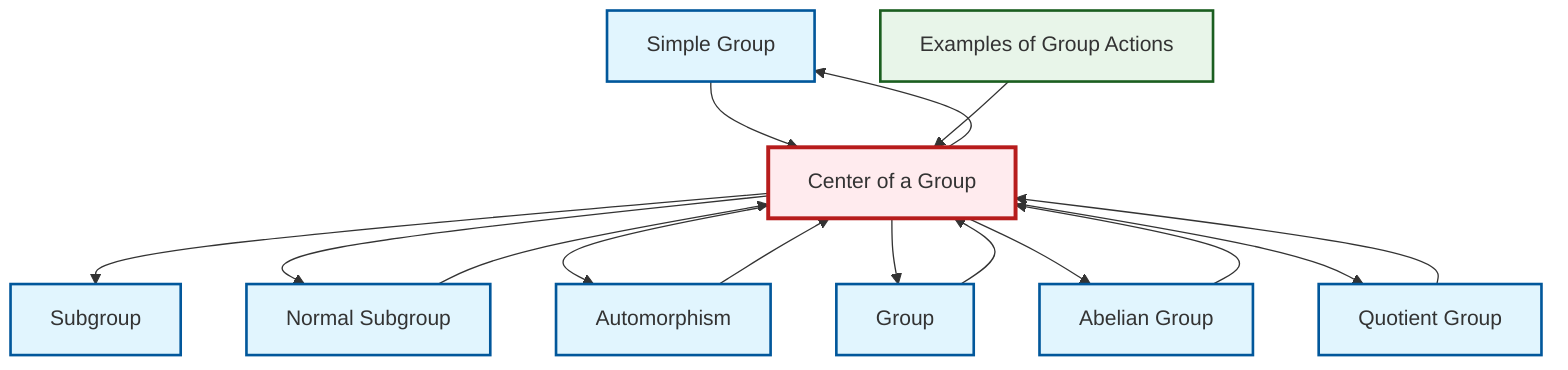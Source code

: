 graph TD
    classDef definition fill:#e1f5fe,stroke:#01579b,stroke-width:2px
    classDef theorem fill:#f3e5f5,stroke:#4a148c,stroke-width:2px
    classDef axiom fill:#fff3e0,stroke:#e65100,stroke-width:2px
    classDef example fill:#e8f5e9,stroke:#1b5e20,stroke-width:2px
    classDef current fill:#ffebee,stroke:#b71c1c,stroke-width:3px
    def-subgroup["Subgroup"]:::definition
    def-simple-group["Simple Group"]:::definition
    def-center-of-group["Center of a Group"]:::definition
    ex-group-action-examples["Examples of Group Actions"]:::example
    def-normal-subgroup["Normal Subgroup"]:::definition
    def-group["Group"]:::definition
    def-quotient-group["Quotient Group"]:::definition
    def-automorphism["Automorphism"]:::definition
    def-abelian-group["Abelian Group"]:::definition
    def-simple-group --> def-center-of-group
    def-center-of-group --> def-subgroup
    def-center-of-group --> def-normal-subgroup
    def-center-of-group --> def-automorphism
    def-center-of-group --> def-simple-group
    def-abelian-group --> def-center-of-group
    def-center-of-group --> def-group
    def-group --> def-center-of-group
    def-center-of-group --> def-abelian-group
    def-normal-subgroup --> def-center-of-group
    def-quotient-group --> def-center-of-group
    def-center-of-group --> def-quotient-group
    ex-group-action-examples --> def-center-of-group
    def-automorphism --> def-center-of-group
    class def-center-of-group current